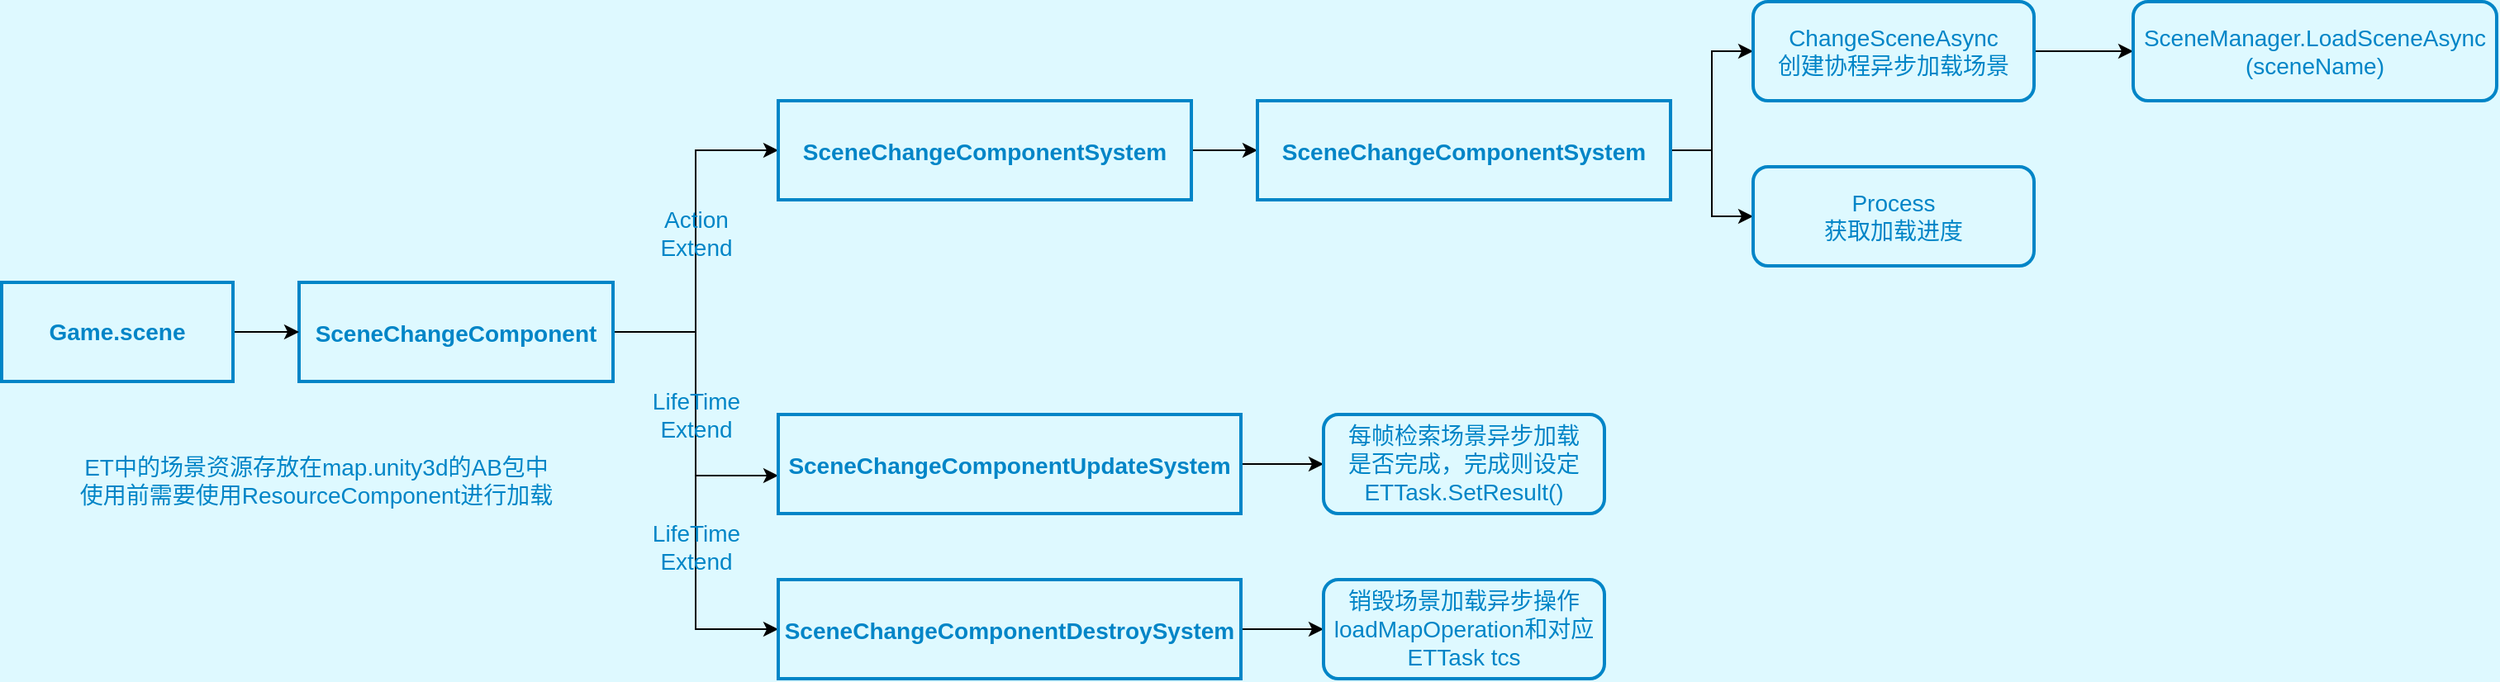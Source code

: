 <mxfile version="15.5.9" type="github"><diagram id="C5RBs43oDa-KdzZeNtuy" name="Page-1"><mxGraphModel dx="2249" dy="738" grid="1" gridSize="10" guides="1" tooltips="1" connect="1" arrows="1" fold="1" page="1" pageScale="1" pageWidth="827" pageHeight="1169" background="#DEF9FF" math="0" shadow="0"><root><mxCell id="WIyWlLk6GJQsqaUBKTNV-0"/><mxCell id="WIyWlLk6GJQsqaUBKTNV-1" parent="WIyWlLk6GJQsqaUBKTNV-0"/><mxCell id="DXRg3aPjPpdYW2KgFA7b-22" value="" style="edgeStyle=orthogonalEdgeStyle;rounded=0;orthogonalLoop=1;jettySize=auto;html=1;entryX=0;entryY=0.5;entryDx=0;entryDy=0;fontFamily=Comic Sans MS;fontSize=14;fontColor=#0085C7;" edge="1" parent="WIyWlLk6GJQsqaUBKTNV-1" source="DXRg3aPjPpdYW2KgFA7b-0" target="DXRg3aPjPpdYW2KgFA7b-1"><mxGeometry relative="1" as="geometry"/></mxCell><mxCell id="DXRg3aPjPpdYW2KgFA7b-24" style="edgeStyle=orthogonalEdgeStyle;rounded=0;orthogonalLoop=1;jettySize=auto;html=1;entryX=0;entryY=0.617;entryDx=0;entryDy=0;entryPerimeter=0;fontFamily=Comic Sans MS;fontSize=14;fontColor=#0085C7;" edge="1" parent="WIyWlLk6GJQsqaUBKTNV-1" source="DXRg3aPjPpdYW2KgFA7b-0" target="DXRg3aPjPpdYW2KgFA7b-6"><mxGeometry relative="1" as="geometry"/></mxCell><mxCell id="DXRg3aPjPpdYW2KgFA7b-25" style="edgeStyle=orthogonalEdgeStyle;rounded=0;orthogonalLoop=1;jettySize=auto;html=1;entryX=0;entryY=0.5;entryDx=0;entryDy=0;fontFamily=Comic Sans MS;fontSize=14;fontColor=#0085C7;" edge="1" parent="WIyWlLk6GJQsqaUBKTNV-1" source="DXRg3aPjPpdYW2KgFA7b-0" target="DXRg3aPjPpdYW2KgFA7b-9"><mxGeometry relative="1" as="geometry"/></mxCell><mxCell id="DXRg3aPjPpdYW2KgFA7b-0" value="&lt;h2&gt;&lt;font color=&quot;#0085c7&quot; style=&quot;font-size: 14px&quot;&gt;SceneChangeComponent&lt;/font&gt;&lt;/h2&gt;" style="rounded=0;whiteSpace=wrap;html=1;fillColor=none;strokeWidth=2;fontColor=#000000;strokeColor=#0085C7;" vertex="1" parent="WIyWlLk6GJQsqaUBKTNV-1"><mxGeometry x="100" y="290" width="190" height="60" as="geometry"/></mxCell><mxCell id="DXRg3aPjPpdYW2KgFA7b-5" style="edgeStyle=orthogonalEdgeStyle;rounded=0;orthogonalLoop=1;jettySize=auto;html=1;entryX=0;entryY=0.5;entryDx=0;entryDy=0;fontFamily=Comic Sans MS;fontSize=14;fontColor=#0085C7;" edge="1" parent="WIyWlLk6GJQsqaUBKTNV-1" source="DXRg3aPjPpdYW2KgFA7b-1" target="DXRg3aPjPpdYW2KgFA7b-4"><mxGeometry relative="1" as="geometry"/></mxCell><mxCell id="DXRg3aPjPpdYW2KgFA7b-1" value="&lt;h2&gt;&lt;font color=&quot;#0085c7&quot; style=&quot;font-size: 14px&quot;&gt;SceneChangeComponentSystem&lt;/font&gt;&lt;/h2&gt;" style="rounded=0;whiteSpace=wrap;html=1;fillColor=none;strokeWidth=2;fontColor=#000000;strokeColor=#0085C7;" vertex="1" parent="WIyWlLk6GJQsqaUBKTNV-1"><mxGeometry x="390" y="180" width="250" height="60" as="geometry"/></mxCell><mxCell id="DXRg3aPjPpdYW2KgFA7b-15" style="edgeStyle=orthogonalEdgeStyle;rounded=0;orthogonalLoop=1;jettySize=auto;html=1;fontFamily=Comic Sans MS;fontSize=14;fontColor=#0085C7;" edge="1" parent="WIyWlLk6GJQsqaUBKTNV-1" source="DXRg3aPjPpdYW2KgFA7b-4" target="DXRg3aPjPpdYW2KgFA7b-14"><mxGeometry relative="1" as="geometry"/></mxCell><mxCell id="DXRg3aPjPpdYW2KgFA7b-17" style="edgeStyle=orthogonalEdgeStyle;rounded=0;orthogonalLoop=1;jettySize=auto;html=1;entryX=0;entryY=0.5;entryDx=0;entryDy=0;fontFamily=Comic Sans MS;fontSize=14;fontColor=#0085C7;" edge="1" parent="WIyWlLk6GJQsqaUBKTNV-1" source="DXRg3aPjPpdYW2KgFA7b-4" target="DXRg3aPjPpdYW2KgFA7b-16"><mxGeometry relative="1" as="geometry"/></mxCell><mxCell id="DXRg3aPjPpdYW2KgFA7b-4" value="&lt;h2&gt;&lt;font color=&quot;#0085c7&quot; style=&quot;font-size: 14px&quot;&gt;SceneChangeComponentSystem&lt;/font&gt;&lt;/h2&gt;" style="rounded=0;whiteSpace=wrap;html=1;fillColor=none;strokeWidth=2;fontColor=#000000;strokeColor=#0085C7;" vertex="1" parent="WIyWlLk6GJQsqaUBKTNV-1"><mxGeometry x="680" y="180" width="250" height="60" as="geometry"/></mxCell><mxCell id="DXRg3aPjPpdYW2KgFA7b-13" style="edgeStyle=orthogonalEdgeStyle;rounded=0;orthogonalLoop=1;jettySize=auto;html=1;fontFamily=Comic Sans MS;fontSize=14;fontColor=#0085C7;" edge="1" parent="WIyWlLk6GJQsqaUBKTNV-1" source="DXRg3aPjPpdYW2KgFA7b-6" target="DXRg3aPjPpdYW2KgFA7b-12"><mxGeometry relative="1" as="geometry"/></mxCell><mxCell id="DXRg3aPjPpdYW2KgFA7b-6" value="&lt;h2&gt;&lt;font color=&quot;#0085c7&quot; style=&quot;font-size: 14px&quot;&gt;SceneChangeComponentUpdateSystem&lt;/font&gt;&lt;/h2&gt;" style="rounded=0;whiteSpace=wrap;html=1;fillColor=none;strokeWidth=2;fontColor=#000000;strokeColor=#0085C7;" vertex="1" parent="WIyWlLk6GJQsqaUBKTNV-1"><mxGeometry x="390" y="370" width="280" height="60" as="geometry"/></mxCell><mxCell id="DXRg3aPjPpdYW2KgFA7b-19" style="edgeStyle=orthogonalEdgeStyle;rounded=0;orthogonalLoop=1;jettySize=auto;html=1;fontFamily=Comic Sans MS;fontSize=14;fontColor=#0085C7;" edge="1" parent="WIyWlLk6GJQsqaUBKTNV-1" source="DXRg3aPjPpdYW2KgFA7b-9" target="DXRg3aPjPpdYW2KgFA7b-18"><mxGeometry relative="1" as="geometry"/></mxCell><mxCell id="DXRg3aPjPpdYW2KgFA7b-9" value="&lt;h2&gt;&lt;font color=&quot;#0085c7&quot; style=&quot;font-size: 14px&quot;&gt;SceneChangeComponentDestroySystem&lt;/font&gt;&lt;/h2&gt;" style="rounded=0;whiteSpace=wrap;html=1;fillColor=none;strokeWidth=2;fontColor=#000000;strokeColor=#0085C7;" vertex="1" parent="WIyWlLk6GJQsqaUBKTNV-1"><mxGeometry x="390" y="470" width="280" height="60" as="geometry"/></mxCell><mxCell id="DXRg3aPjPpdYW2KgFA7b-12" value="每帧检索场景异步加载&lt;br&gt;是否完成，完成则设定ETTask.SetResult()" style="rounded=1;whiteSpace=wrap;html=1;labelBackgroundColor=none;fontSize=14;fontColor=#0085C7;strokeColor=#0085C7;strokeWidth=2;fillColor=none;" vertex="1" parent="WIyWlLk6GJQsqaUBKTNV-1"><mxGeometry x="720" y="370" width="170" height="60" as="geometry"/></mxCell><mxCell id="DXRg3aPjPpdYW2KgFA7b-31" style="edgeStyle=orthogonalEdgeStyle;rounded=0;orthogonalLoop=1;jettySize=auto;html=1;entryX=0;entryY=0.5;entryDx=0;entryDy=0;fontFamily=Comic Sans MS;fontSize=14;fontColor=#0085C7;" edge="1" parent="WIyWlLk6GJQsqaUBKTNV-1" source="DXRg3aPjPpdYW2KgFA7b-14" target="DXRg3aPjPpdYW2KgFA7b-30"><mxGeometry relative="1" as="geometry"/></mxCell><mxCell id="DXRg3aPjPpdYW2KgFA7b-14" value="ChangeSceneAsync&lt;br&gt;创建协程异步加载场景" style="rounded=1;whiteSpace=wrap;html=1;labelBackgroundColor=none;fontSize=14;fontColor=#0085C7;strokeColor=#0085C7;strokeWidth=2;fillColor=none;" vertex="1" parent="WIyWlLk6GJQsqaUBKTNV-1"><mxGeometry x="980" y="120" width="170" height="60" as="geometry"/></mxCell><mxCell id="DXRg3aPjPpdYW2KgFA7b-16" value="Process&lt;br&gt;获取加载进度" style="rounded=1;whiteSpace=wrap;html=1;labelBackgroundColor=none;fontSize=14;fontColor=#0085C7;strokeColor=#0085C7;strokeWidth=2;fillColor=none;" vertex="1" parent="WIyWlLk6GJQsqaUBKTNV-1"><mxGeometry x="980" y="220" width="170" height="60" as="geometry"/></mxCell><mxCell id="DXRg3aPjPpdYW2KgFA7b-18" value="销毁场景加载异步操作&lt;br&gt;loadMapOperation和对应ETTask tcs" style="rounded=1;whiteSpace=wrap;html=1;labelBackgroundColor=none;fontSize=14;fontColor=#0085C7;strokeColor=#0085C7;strokeWidth=2;fillColor=none;" vertex="1" parent="WIyWlLk6GJQsqaUBKTNV-1"><mxGeometry x="720" y="470" width="170" height="60" as="geometry"/></mxCell><mxCell id="DXRg3aPjPpdYW2KgFA7b-23" value="Action&lt;br&gt;Extend" style="text;html=1;align=center;verticalAlign=middle;resizable=0;points=[];autosize=1;strokeColor=none;fillColor=none;fontSize=14;fontColor=#0085C7;" vertex="1" parent="WIyWlLk6GJQsqaUBKTNV-1"><mxGeometry x="310" y="240" width="60" height="40" as="geometry"/></mxCell><mxCell id="DXRg3aPjPpdYW2KgFA7b-28" value="LifeTime&lt;br&gt;Extend" style="text;html=1;align=center;verticalAlign=middle;resizable=0;points=[];autosize=1;strokeColor=none;fillColor=none;fontSize=14;fontColor=#0085C7;" vertex="1" parent="WIyWlLk6GJQsqaUBKTNV-1"><mxGeometry x="305" y="350" width="70" height="40" as="geometry"/></mxCell><mxCell id="DXRg3aPjPpdYW2KgFA7b-29" value="LifeTime&lt;br&gt;Extend" style="text;html=1;align=center;verticalAlign=middle;resizable=0;points=[];autosize=1;strokeColor=none;fillColor=none;fontSize=14;fontColor=#0085C7;" vertex="1" parent="WIyWlLk6GJQsqaUBKTNV-1"><mxGeometry x="305" y="430" width="70" height="40" as="geometry"/></mxCell><mxCell id="DXRg3aPjPpdYW2KgFA7b-30" value="SceneManager.LoadSceneAsync&lt;br&gt;(sceneName)" style="rounded=1;whiteSpace=wrap;html=1;labelBackgroundColor=none;fontSize=14;fontColor=#0085C7;strokeColor=#0085C7;strokeWidth=2;fillColor=none;" vertex="1" parent="WIyWlLk6GJQsqaUBKTNV-1"><mxGeometry x="1210" y="120" width="220" height="60" as="geometry"/></mxCell><mxCell id="DXRg3aPjPpdYW2KgFA7b-35" style="edgeStyle=orthogonalEdgeStyle;rounded=0;orthogonalLoop=1;jettySize=auto;html=1;entryX=0;entryY=0.5;entryDx=0;entryDy=0;fontFamily=Comic Sans MS;fontSize=14;fontColor=#0085C7;" edge="1" parent="WIyWlLk6GJQsqaUBKTNV-1" source="DXRg3aPjPpdYW2KgFA7b-34" target="DXRg3aPjPpdYW2KgFA7b-0"><mxGeometry relative="1" as="geometry"/></mxCell><mxCell id="DXRg3aPjPpdYW2KgFA7b-34" value="&lt;b&gt;Game.scene&lt;/b&gt;" style="rounded=0;whiteSpace=wrap;html=1;labelBackgroundColor=none;fontSize=14;fontColor=#0085C7;strokeColor=#0085C7;strokeWidth=2;fillColor=none;" vertex="1" parent="WIyWlLk6GJQsqaUBKTNV-1"><mxGeometry x="-80" y="290" width="140" height="60" as="geometry"/></mxCell><mxCell id="DXRg3aPjPpdYW2KgFA7b-36" value="ET中的场景资源存放在map.unity3d的AB包中&lt;br&gt;使用前需要使用ResourceComponent进行加载" style="text;html=1;align=center;verticalAlign=middle;resizable=0;points=[];autosize=1;strokeColor=none;fillColor=none;fontSize=14;fontColor=#0085C7;" vertex="1" parent="WIyWlLk6GJQsqaUBKTNV-1"><mxGeometry x="-40" y="390" width="300" height="40" as="geometry"/></mxCell></root></mxGraphModel></diagram></mxfile>